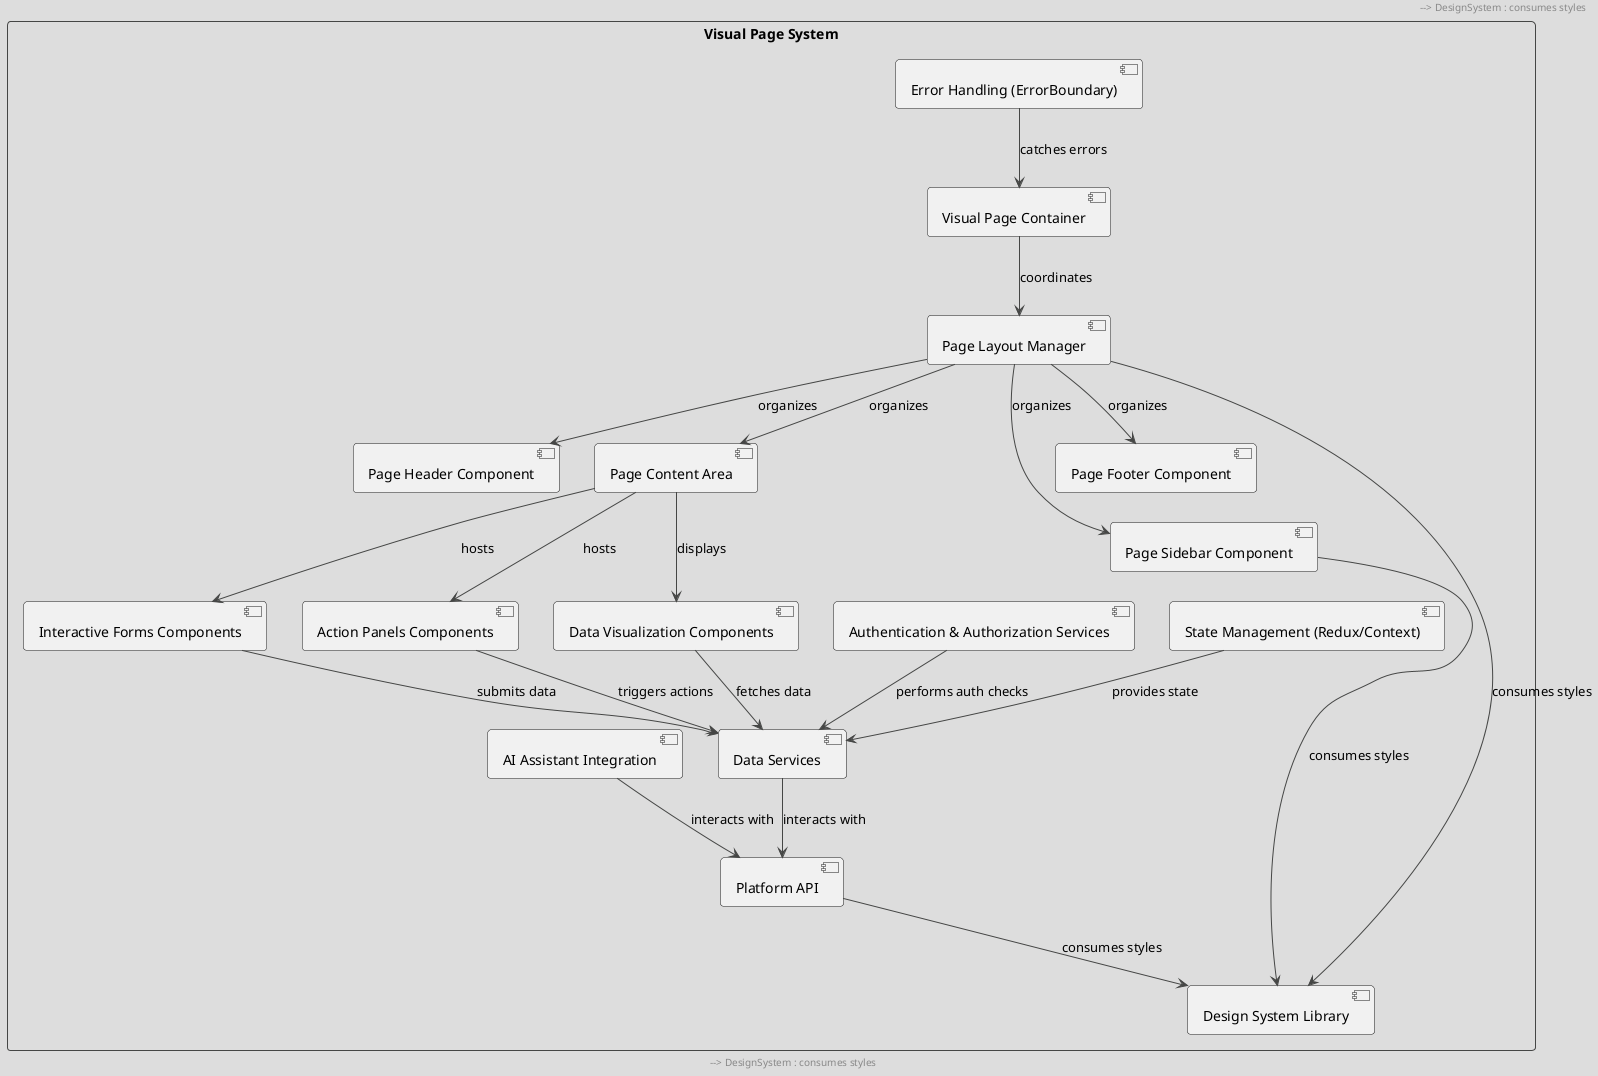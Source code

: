 @startuml
!theme toy

rectangle "Visual Page System" {
  component "Visual Page Container" as Container
  component "Page Layout Manager" as LayoutMgr
  component "Page Header Component" as Header
  component "Page Content Area" as ContentArea
  component "Page Sidebar Component" as Sidebar
  component "Page Footer Component" as Footer
  component "Data Visualization Components" as DataViz
  component "Interactive Forms Components" as InteractiveForms
  component "Action Panels Components" as ActionPanels
  component "Data Services" as DataServices
  component "Platform API" as PlatformAPI
  component "Design System Library" as DesignSystem
  component "State Management (Redux/Context)" as StateMgr
  component "Authentication & Authorization Services" as AuthServices
  component "Error Handling (ErrorBoundary)" as ErrorHandling
  component "AI Assistant Integration" as AI

  Container --> LayoutMgr : coordinates
  LayoutMgr --> Header : organizes
  LayoutMgr --> ContentArea : organizes
  LayoutMgr --> Sidebar : organizes
  LayoutMgr --> Footer : organizes

  ContentArea --> DataViz : displays
  ContentArea --> InteractiveForms : hosts
  ContentArea --> ActionPanels : hosts

  DataViz --> DataServices : fetches data
  InteractiveForms --> DataServices : submits data
  ActionPanels --> DataServices : triggers actions

  DataServices --> PlatformAPI : interacts with
  PlatformAPI --> DesignSystem : consumes styles
  StateMgr --> DataServices : provides state
  AuthServices --> DataServices : performs auth checks
  ErrorHandling --> Container : catches errors

  LayoutMgr --> DesignSystem : consumes styles
  Header --> DesignSystem : consumes styles
  Footer --> DesignSystem : consumes styles
  Sidebar --> DesignSystem : consumes styles

  AI --> PlatformAPI : interacts with
}

@enduml